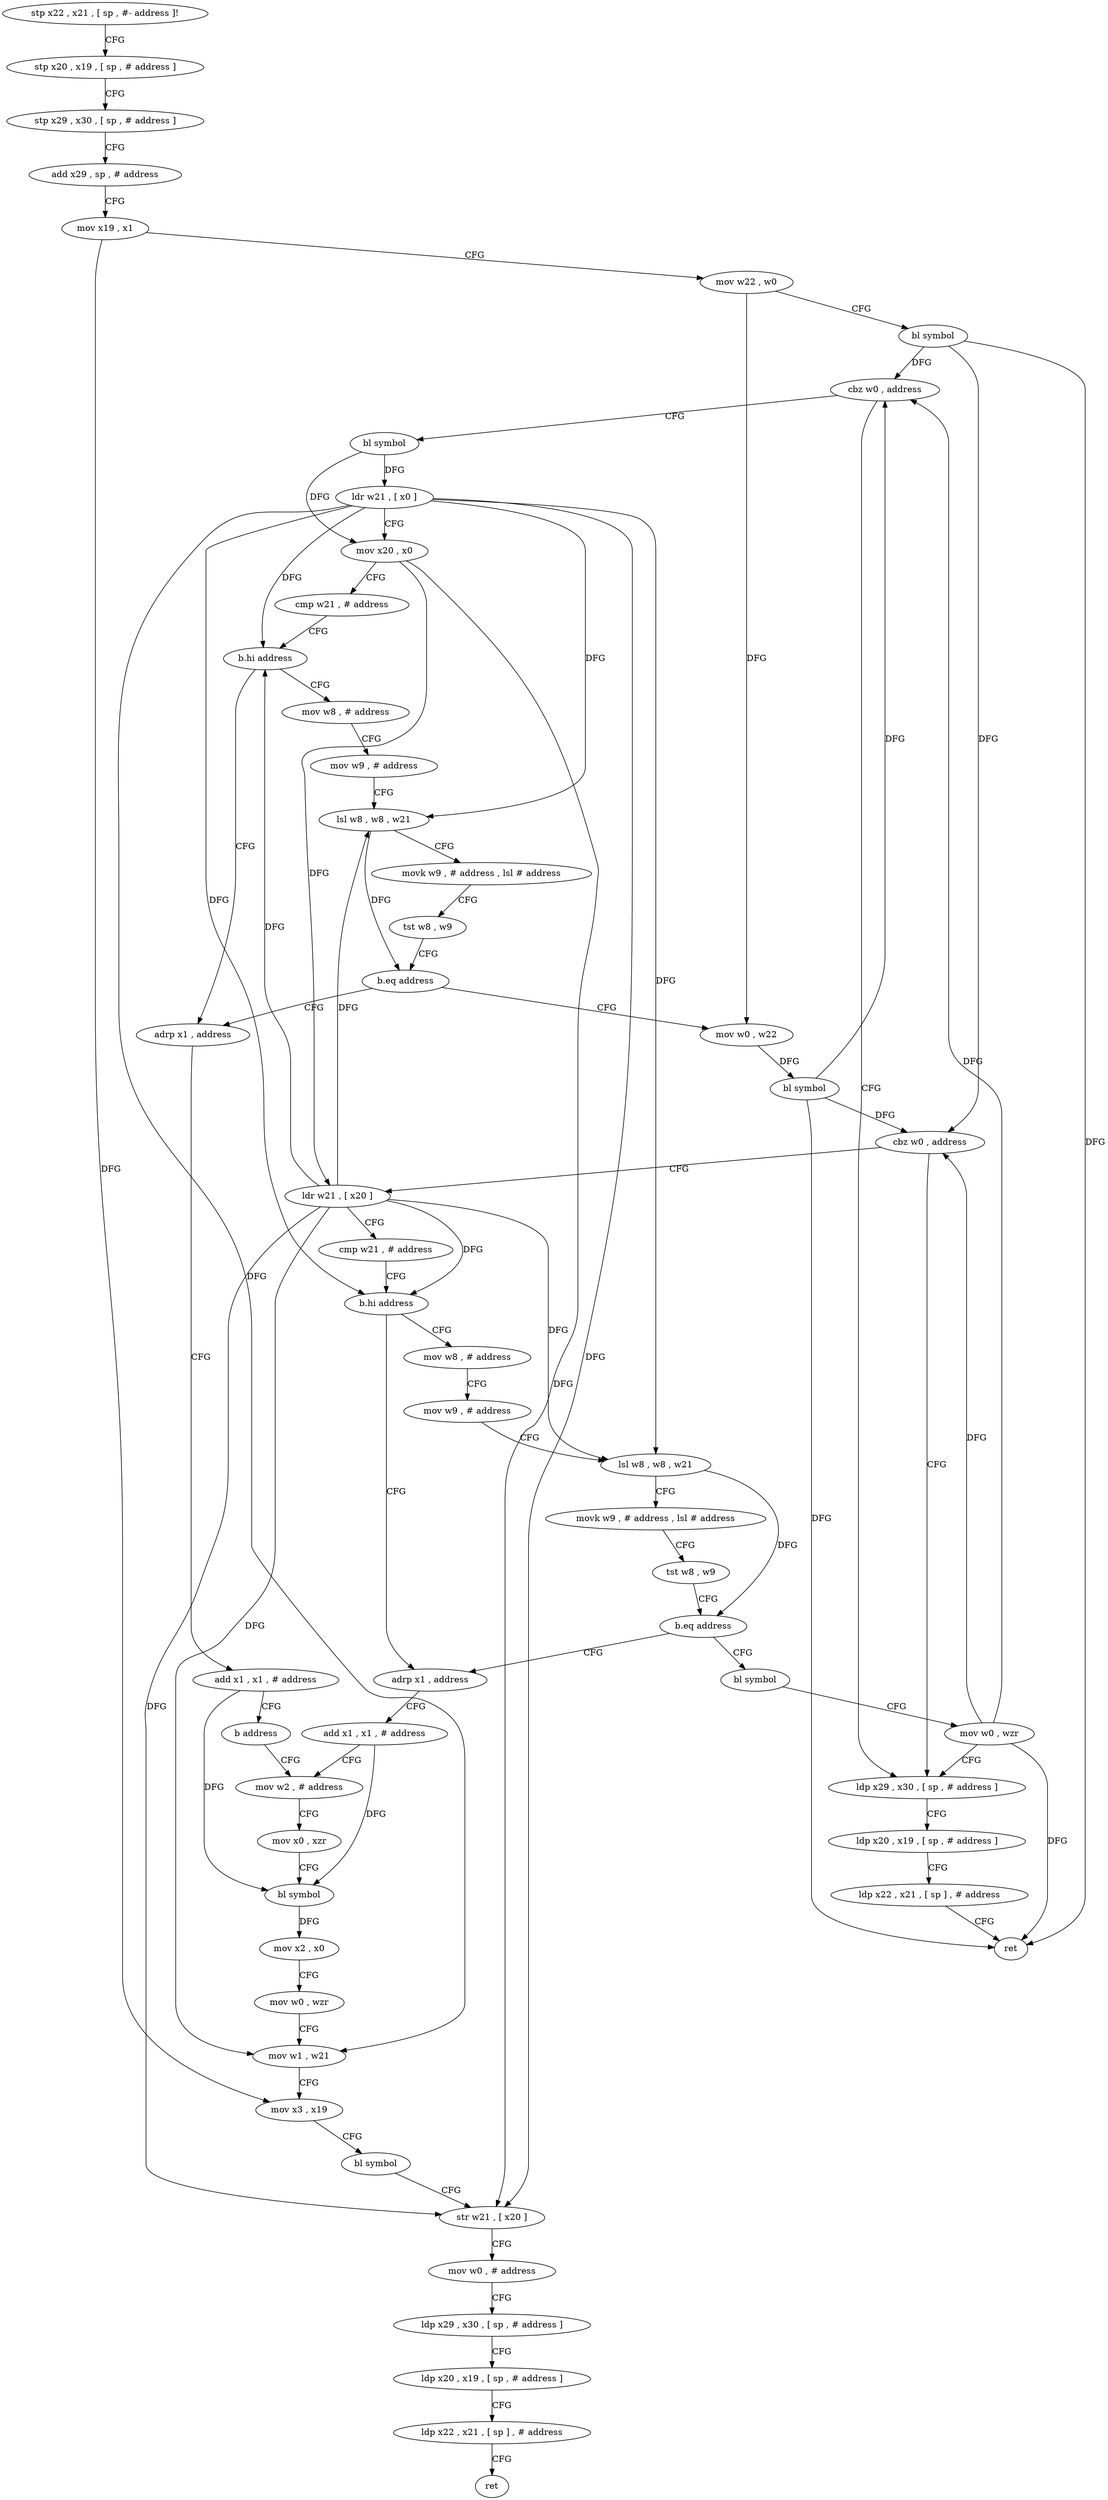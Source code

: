 digraph "func" {
"4208804" [label = "stp x22 , x21 , [ sp , #- address ]!" ]
"4208808" [label = "stp x20 , x19 , [ sp , # address ]" ]
"4208812" [label = "stp x29 , x30 , [ sp , # address ]" ]
"4208816" [label = "add x29 , sp , # address" ]
"4208820" [label = "mov x19 , x1" ]
"4208824" [label = "mov w22 , w0" ]
"4208828" [label = "bl symbol" ]
"4208832" [label = "cbz w0 , address" ]
"4208936" [label = "ldp x29 , x30 , [ sp , # address ]" ]
"4208836" [label = "bl symbol" ]
"4208940" [label = "ldp x20 , x19 , [ sp , # address ]" ]
"4208944" [label = "ldp x22 , x21 , [ sp ] , # address" ]
"4208948" [label = "ret" ]
"4208840" [label = "ldr w21 , [ x0 ]" ]
"4208844" [label = "mov x20 , x0" ]
"4208848" [label = "cmp w21 , # address" ]
"4208852" [label = "b.hi address" ]
"4208952" [label = "adrp x1 , address" ]
"4208856" [label = "mov w8 , # address" ]
"4208956" [label = "add x1 , x1 , # address" ]
"4208960" [label = "b address" ]
"4208972" [label = "mov w2 , # address" ]
"4208860" [label = "mov w9 , # address" ]
"4208864" [label = "lsl w8 , w8 , w21" ]
"4208868" [label = "movk w9 , # address , lsl # address" ]
"4208872" [label = "tst w8 , w9" ]
"4208876" [label = "b.eq address" ]
"4208880" [label = "mov w0 , w22" ]
"4208976" [label = "mov x0 , xzr" ]
"4208980" [label = "bl symbol" ]
"4208984" [label = "mov x2 , x0" ]
"4208988" [label = "mov w0 , wzr" ]
"4208992" [label = "mov w1 , w21" ]
"4208996" [label = "mov x3 , x19" ]
"4209000" [label = "bl symbol" ]
"4209004" [label = "str w21 , [ x20 ]" ]
"4209008" [label = "mov w0 , # address" ]
"4209012" [label = "ldp x29 , x30 , [ sp , # address ]" ]
"4209016" [label = "ldp x20 , x19 , [ sp , # address ]" ]
"4209020" [label = "ldp x22 , x21 , [ sp ] , # address" ]
"4209024" [label = "ret" ]
"4208884" [label = "bl symbol" ]
"4208888" [label = "cbz w0 , address" ]
"4208892" [label = "ldr w21 , [ x20 ]" ]
"4208896" [label = "cmp w21 , # address" ]
"4208900" [label = "b.hi address" ]
"4208964" [label = "adrp x1 , address" ]
"4208904" [label = "mov w8 , # address" ]
"4208968" [label = "add x1 , x1 , # address" ]
"4208908" [label = "mov w9 , # address" ]
"4208912" [label = "lsl w8 , w8 , w21" ]
"4208916" [label = "movk w9 , # address , lsl # address" ]
"4208920" [label = "tst w8 , w9" ]
"4208924" [label = "b.eq address" ]
"4208928" [label = "bl symbol" ]
"4208932" [label = "mov w0 , wzr" ]
"4208804" -> "4208808" [ label = "CFG" ]
"4208808" -> "4208812" [ label = "CFG" ]
"4208812" -> "4208816" [ label = "CFG" ]
"4208816" -> "4208820" [ label = "CFG" ]
"4208820" -> "4208824" [ label = "CFG" ]
"4208820" -> "4208996" [ label = "DFG" ]
"4208824" -> "4208828" [ label = "CFG" ]
"4208824" -> "4208880" [ label = "DFG" ]
"4208828" -> "4208832" [ label = "DFG" ]
"4208828" -> "4208948" [ label = "DFG" ]
"4208828" -> "4208888" [ label = "DFG" ]
"4208832" -> "4208936" [ label = "CFG" ]
"4208832" -> "4208836" [ label = "CFG" ]
"4208936" -> "4208940" [ label = "CFG" ]
"4208836" -> "4208840" [ label = "DFG" ]
"4208836" -> "4208844" [ label = "DFG" ]
"4208940" -> "4208944" [ label = "CFG" ]
"4208944" -> "4208948" [ label = "CFG" ]
"4208840" -> "4208844" [ label = "CFG" ]
"4208840" -> "4208852" [ label = "DFG" ]
"4208840" -> "4208864" [ label = "DFG" ]
"4208840" -> "4208992" [ label = "DFG" ]
"4208840" -> "4209004" [ label = "DFG" ]
"4208840" -> "4208900" [ label = "DFG" ]
"4208840" -> "4208912" [ label = "DFG" ]
"4208844" -> "4208848" [ label = "CFG" ]
"4208844" -> "4209004" [ label = "DFG" ]
"4208844" -> "4208892" [ label = "DFG" ]
"4208848" -> "4208852" [ label = "CFG" ]
"4208852" -> "4208952" [ label = "CFG" ]
"4208852" -> "4208856" [ label = "CFG" ]
"4208952" -> "4208956" [ label = "CFG" ]
"4208856" -> "4208860" [ label = "CFG" ]
"4208956" -> "4208960" [ label = "CFG" ]
"4208956" -> "4208980" [ label = "DFG" ]
"4208960" -> "4208972" [ label = "CFG" ]
"4208972" -> "4208976" [ label = "CFG" ]
"4208860" -> "4208864" [ label = "CFG" ]
"4208864" -> "4208868" [ label = "CFG" ]
"4208864" -> "4208876" [ label = "DFG" ]
"4208868" -> "4208872" [ label = "CFG" ]
"4208872" -> "4208876" [ label = "CFG" ]
"4208876" -> "4208952" [ label = "CFG" ]
"4208876" -> "4208880" [ label = "CFG" ]
"4208880" -> "4208884" [ label = "DFG" ]
"4208976" -> "4208980" [ label = "CFG" ]
"4208980" -> "4208984" [ label = "DFG" ]
"4208984" -> "4208988" [ label = "CFG" ]
"4208988" -> "4208992" [ label = "CFG" ]
"4208992" -> "4208996" [ label = "CFG" ]
"4208996" -> "4209000" [ label = "CFG" ]
"4209000" -> "4209004" [ label = "CFG" ]
"4209004" -> "4209008" [ label = "CFG" ]
"4209008" -> "4209012" [ label = "CFG" ]
"4209012" -> "4209016" [ label = "CFG" ]
"4209016" -> "4209020" [ label = "CFG" ]
"4209020" -> "4209024" [ label = "CFG" ]
"4208884" -> "4208888" [ label = "DFG" ]
"4208884" -> "4208832" [ label = "DFG" ]
"4208884" -> "4208948" [ label = "DFG" ]
"4208888" -> "4208936" [ label = "CFG" ]
"4208888" -> "4208892" [ label = "CFG" ]
"4208892" -> "4208896" [ label = "CFG" ]
"4208892" -> "4208852" [ label = "DFG" ]
"4208892" -> "4208864" [ label = "DFG" ]
"4208892" -> "4208992" [ label = "DFG" ]
"4208892" -> "4209004" [ label = "DFG" ]
"4208892" -> "4208900" [ label = "DFG" ]
"4208892" -> "4208912" [ label = "DFG" ]
"4208896" -> "4208900" [ label = "CFG" ]
"4208900" -> "4208964" [ label = "CFG" ]
"4208900" -> "4208904" [ label = "CFG" ]
"4208964" -> "4208968" [ label = "CFG" ]
"4208904" -> "4208908" [ label = "CFG" ]
"4208968" -> "4208972" [ label = "CFG" ]
"4208968" -> "4208980" [ label = "DFG" ]
"4208908" -> "4208912" [ label = "CFG" ]
"4208912" -> "4208916" [ label = "CFG" ]
"4208912" -> "4208924" [ label = "DFG" ]
"4208916" -> "4208920" [ label = "CFG" ]
"4208920" -> "4208924" [ label = "CFG" ]
"4208924" -> "4208964" [ label = "CFG" ]
"4208924" -> "4208928" [ label = "CFG" ]
"4208928" -> "4208932" [ label = "CFG" ]
"4208932" -> "4208936" [ label = "CFG" ]
"4208932" -> "4208832" [ label = "DFG" ]
"4208932" -> "4208888" [ label = "DFG" ]
"4208932" -> "4208948" [ label = "DFG" ]
}
